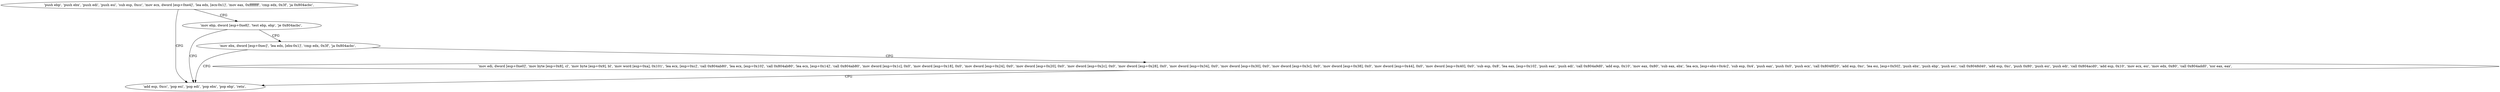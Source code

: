 digraph "func" {
"134523792" [label = "'push ebp', 'push ebx', 'push edi', 'push esi', 'sub esp, 0xcc', 'mov ecx, dword [esp+0xe4]', 'lea edx, [ecx-0x1]', 'mov eax, 0xffffffff', 'cmp edx, 0x3f', 'ja 0x804acbc', " ]
"134524092" [label = "'add esp, 0xcc', 'pop esi', 'pop edi', 'pop ebx', 'pop ebp', 'retn', " ]
"134523826" [label = "'mov ebp, dword [esp+0xe8]', 'test ebp, ebp', 'je 0x804acbc', " ]
"134523841" [label = "'mov ebx, dword [esp+0xec]', 'lea edx, [ebx-0x1]', 'cmp edx, 0x3f', 'ja 0x804acbc', " ]
"134523860" [label = "'mov edi, dword [esp+0xe0]', 'mov byte [esp+0x8], cl', 'mov byte [esp+0x9], bl', 'mov word [esp+0xa], 0x101', 'lea ecx, [esp+0xc]', 'call 0x804ab80', 'lea ecx, [esp+0x10]', 'call 0x804ab80', 'lea ecx, [esp+0x14]', 'call 0x804ab80', 'mov dword [esp+0x1c], 0x0', 'mov dword [esp+0x18], 0x0', 'mov dword [esp+0x24], 0x0', 'mov dword [esp+0x20], 0x0', 'mov dword [esp+0x2c], 0x0', 'mov dword [esp+0x28], 0x0', 'mov dword [esp+0x34], 0x0', 'mov dword [esp+0x30], 0x0', 'mov dword [esp+0x3c], 0x0', 'mov dword [esp+0x38], 0x0', 'mov dword [esp+0x44], 0x0', 'mov dword [esp+0x40], 0x0', 'sub esp, 0x8', 'lea eax, [esp+0x10]', 'push eax', 'push edi', 'call 0x804a9d0', 'add esp, 0x10', 'mov eax, 0x80', 'sub eax, ebx', 'lea ecx, [esp+ebx+0x4c]', 'sub esp, 0x4', 'push eax', 'push 0x0', 'push ecx', 'call 0x8048f20', 'add esp, 0xc', 'lea esi, [esp+0x50]', 'push ebx', 'push ebp', 'push esi', 'call 0x8048d40', 'add esp, 0xc', 'push 0x80', 'push esi', 'push edi', 'call 0x804acd0', 'add esp, 0x10', 'mov ecx, esi', 'mov edx, 0x80', 'call 0x804add0', 'xor eax, eax', " ]
"134523792" -> "134524092" [ label = "CFG" ]
"134523792" -> "134523826" [ label = "CFG" ]
"134523826" -> "134524092" [ label = "CFG" ]
"134523826" -> "134523841" [ label = "CFG" ]
"134523841" -> "134524092" [ label = "CFG" ]
"134523841" -> "134523860" [ label = "CFG" ]
"134523860" -> "134524092" [ label = "CFG" ]
}
